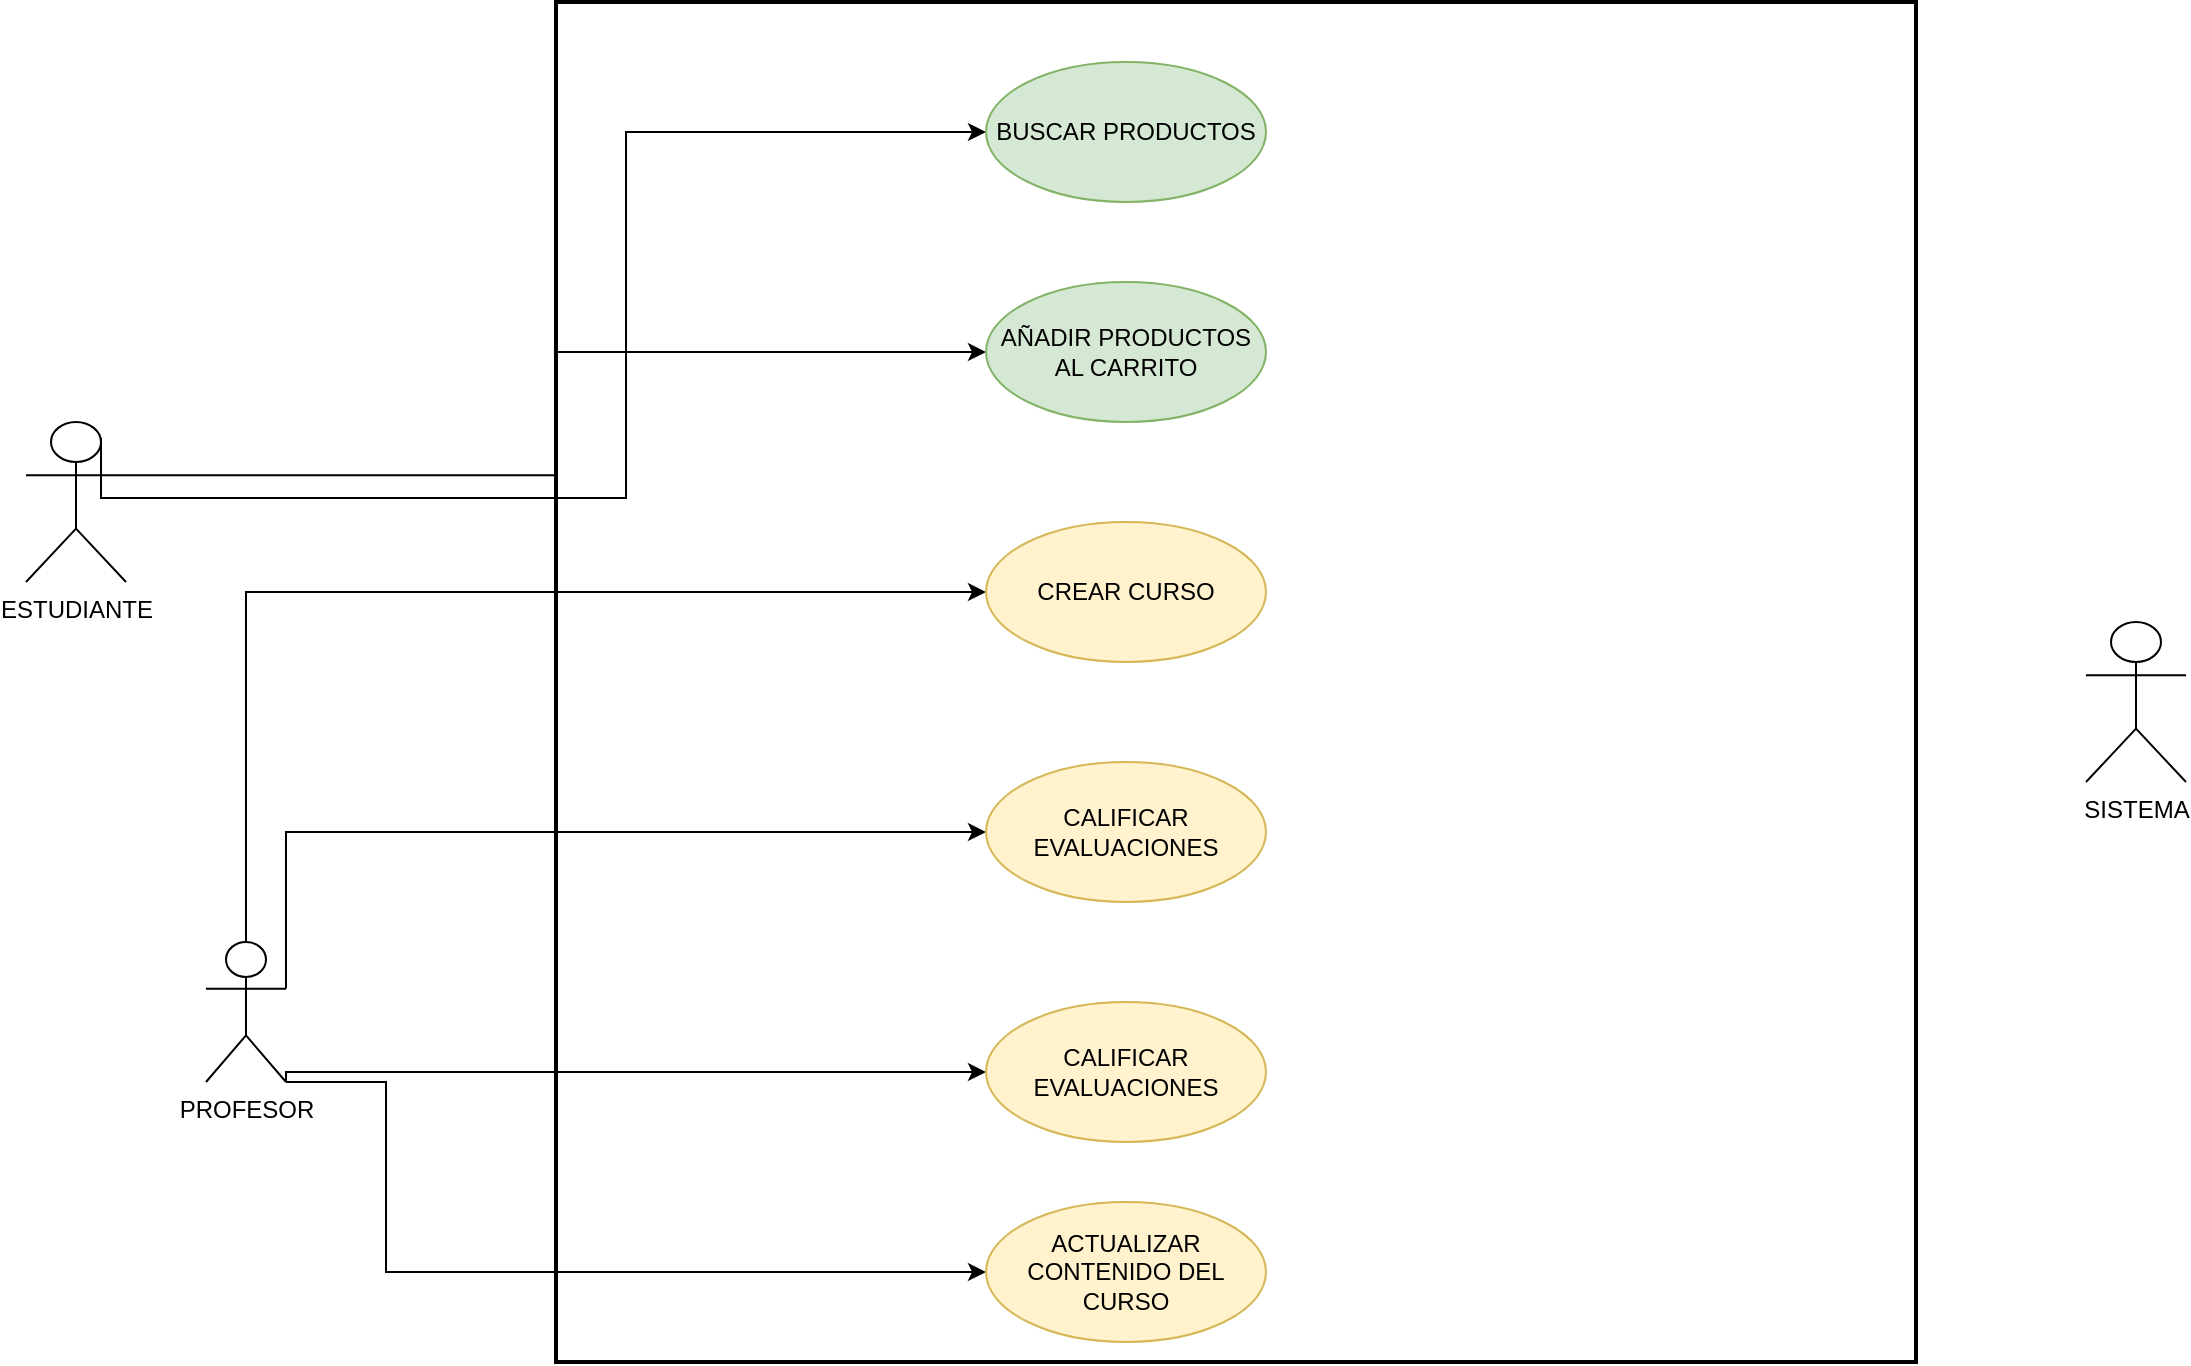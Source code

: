 <mxfile version="24.8.4">
  <diagram name="Página-1" id="quOFpwzGg_t2mJeXDZb7">
    <mxGraphModel dx="1434" dy="786" grid="1" gridSize="10" guides="1" tooltips="1" connect="1" arrows="1" fold="1" page="1" pageScale="1" pageWidth="1169" pageHeight="1654" math="0" shadow="0">
      <root>
        <mxCell id="0" />
        <mxCell id="1" parent="0" />
        <mxCell id="o_IoWh3dbLJrlLXt5_01-1" value="" style="whiteSpace=wrap;html=1;aspect=fixed;fillColor=none;strokeWidth=2;" vertex="1" parent="1">
          <mxGeometry x="285" y="90" width="680" height="680" as="geometry" />
        </mxCell>
        <mxCell id="o_IoWh3dbLJrlLXt5_01-2" style="edgeStyle=orthogonalEdgeStyle;rounded=0;orthogonalLoop=1;jettySize=auto;html=1;exitX=0.75;exitY=0.1;exitDx=0;exitDy=0;exitPerimeter=0;entryX=0;entryY=0.5;entryDx=0;entryDy=0;" edge="1" parent="1" source="o_IoWh3dbLJrlLXt5_01-6" target="o_IoWh3dbLJrlLXt5_01-10">
          <mxGeometry relative="1" as="geometry">
            <Array as="points">
              <mxPoint x="320" y="338" />
              <mxPoint x="320" y="155" />
            </Array>
          </mxGeometry>
        </mxCell>
        <mxCell id="o_IoWh3dbLJrlLXt5_01-3" style="edgeStyle=orthogonalEdgeStyle;rounded=0;orthogonalLoop=1;jettySize=auto;html=1;exitX=0.5;exitY=0;exitDx=0;exitDy=0;exitPerimeter=0;entryX=0;entryY=0.5;entryDx=0;entryDy=0;" edge="1" parent="1" source="o_IoWh3dbLJrlLXt5_01-8" target="o_IoWh3dbLJrlLXt5_01-12">
          <mxGeometry relative="1" as="geometry" />
        </mxCell>
        <mxCell id="o_IoWh3dbLJrlLXt5_01-4" style="edgeStyle=orthogonalEdgeStyle;rounded=0;orthogonalLoop=1;jettySize=auto;html=1;exitX=1;exitY=0.333;exitDx=0;exitDy=0;exitPerimeter=0;entryX=0;entryY=0.5;entryDx=0;entryDy=0;" edge="1" parent="1" source="o_IoWh3dbLJrlLXt5_01-6" target="o_IoWh3dbLJrlLXt5_01-9">
          <mxGeometry relative="1" as="geometry" />
        </mxCell>
        <mxCell id="o_IoWh3dbLJrlLXt5_01-5" style="edgeStyle=orthogonalEdgeStyle;rounded=0;orthogonalLoop=1;jettySize=auto;html=1;exitX=1;exitY=0.333;exitDx=0;exitDy=0;exitPerimeter=0;entryX=0;entryY=0.5;entryDx=0;entryDy=0;" edge="1" parent="1" source="o_IoWh3dbLJrlLXt5_01-8" target="o_IoWh3dbLJrlLXt5_01-11">
          <mxGeometry relative="1" as="geometry">
            <Array as="points">
              <mxPoint x="150" y="505" />
            </Array>
          </mxGeometry>
        </mxCell>
        <mxCell id="o_IoWh3dbLJrlLXt5_01-6" value="ESTUDIANTE&lt;div&gt;&lt;br&gt;&lt;/div&gt;" style="shape=umlActor;html=1;verticalLabelPosition=bottom;verticalAlign=top;align=center;" vertex="1" parent="1">
          <mxGeometry x="20" y="300" width="50" height="80" as="geometry" />
        </mxCell>
        <mxCell id="o_IoWh3dbLJrlLXt5_01-7" style="edgeStyle=orthogonalEdgeStyle;rounded=0;orthogonalLoop=1;jettySize=auto;html=1;exitX=1;exitY=1;exitDx=0;exitDy=0;exitPerimeter=0;entryX=0;entryY=0.5;entryDx=0;entryDy=0;" edge="1" parent="1" source="o_IoWh3dbLJrlLXt5_01-8" target="o_IoWh3dbLJrlLXt5_01-13">
          <mxGeometry relative="1" as="geometry">
            <Array as="points">
              <mxPoint x="150" y="625" />
            </Array>
          </mxGeometry>
        </mxCell>
        <mxCell id="o_IoWh3dbLJrlLXt5_01-20" style="edgeStyle=orthogonalEdgeStyle;rounded=0;orthogonalLoop=1;jettySize=auto;html=1;exitX=1;exitY=1;exitDx=0;exitDy=0;exitPerimeter=0;entryX=0;entryY=0.5;entryDx=0;entryDy=0;" edge="1" parent="1" source="o_IoWh3dbLJrlLXt5_01-8" target="o_IoWh3dbLJrlLXt5_01-19">
          <mxGeometry relative="1" as="geometry">
            <Array as="points">
              <mxPoint x="200" y="630" />
              <mxPoint x="200" y="725" />
            </Array>
          </mxGeometry>
        </mxCell>
        <mxCell id="o_IoWh3dbLJrlLXt5_01-8" value="&lt;div&gt;PROFESOR&lt;/div&gt;" style="shape=umlActor;html=1;verticalLabelPosition=bottom;verticalAlign=top;align=center;" vertex="1" parent="1">
          <mxGeometry x="110" y="560" width="40" height="70" as="geometry" />
        </mxCell>
        <mxCell id="o_IoWh3dbLJrlLXt5_01-9" value="AÑADIR PRODUCTOS AL CARRITO" style="ellipse;whiteSpace=wrap;html=1;fillColor=#d5e8d4;strokeColor=#82b366;" vertex="1" parent="1">
          <mxGeometry x="500" y="230" width="140" height="70" as="geometry" />
        </mxCell>
        <mxCell id="o_IoWh3dbLJrlLXt5_01-10" value="BUSCAR PRODUCTOS" style="ellipse;whiteSpace=wrap;html=1;fillColor=#d5e8d4;strokeColor=#82b366;" vertex="1" parent="1">
          <mxGeometry x="500" y="120" width="140" height="70" as="geometry" />
        </mxCell>
        <mxCell id="o_IoWh3dbLJrlLXt5_01-11" value="CALIFICAR EVALUACIONES" style="ellipse;whiteSpace=wrap;html=1;fillColor=#fff2cc;strokeColor=#d6b656;" vertex="1" parent="1">
          <mxGeometry x="500" y="470" width="140" height="70" as="geometry" />
        </mxCell>
        <mxCell id="o_IoWh3dbLJrlLXt5_01-12" value="CREAR CURSO" style="ellipse;whiteSpace=wrap;html=1;fillColor=#fff2cc;strokeColor=#d6b656;" vertex="1" parent="1">
          <mxGeometry x="500" y="350" width="140" height="70" as="geometry" />
        </mxCell>
        <mxCell id="o_IoWh3dbLJrlLXt5_01-13" value="CALIFICAR EVALUACIONES" style="ellipse;whiteSpace=wrap;html=1;fillColor=#fff2cc;strokeColor=#d6b656;" vertex="1" parent="1">
          <mxGeometry x="500" y="590" width="140" height="70" as="geometry" />
        </mxCell>
        <mxCell id="o_IoWh3dbLJrlLXt5_01-19" value="ACTUALIZAR CONTENIDO DEL CURSO" style="ellipse;whiteSpace=wrap;html=1;fillColor=#fff2cc;strokeColor=#d6b656;" vertex="1" parent="1">
          <mxGeometry x="500" y="690" width="140" height="70" as="geometry" />
        </mxCell>
        <mxCell id="o_IoWh3dbLJrlLXt5_01-21" value="&lt;div&gt;SISTEMA&lt;/div&gt;" style="shape=umlActor;html=1;verticalLabelPosition=bottom;verticalAlign=top;align=center;" vertex="1" parent="1">
          <mxGeometry x="1050" y="400" width="50" height="80" as="geometry" />
        </mxCell>
      </root>
    </mxGraphModel>
  </diagram>
</mxfile>
